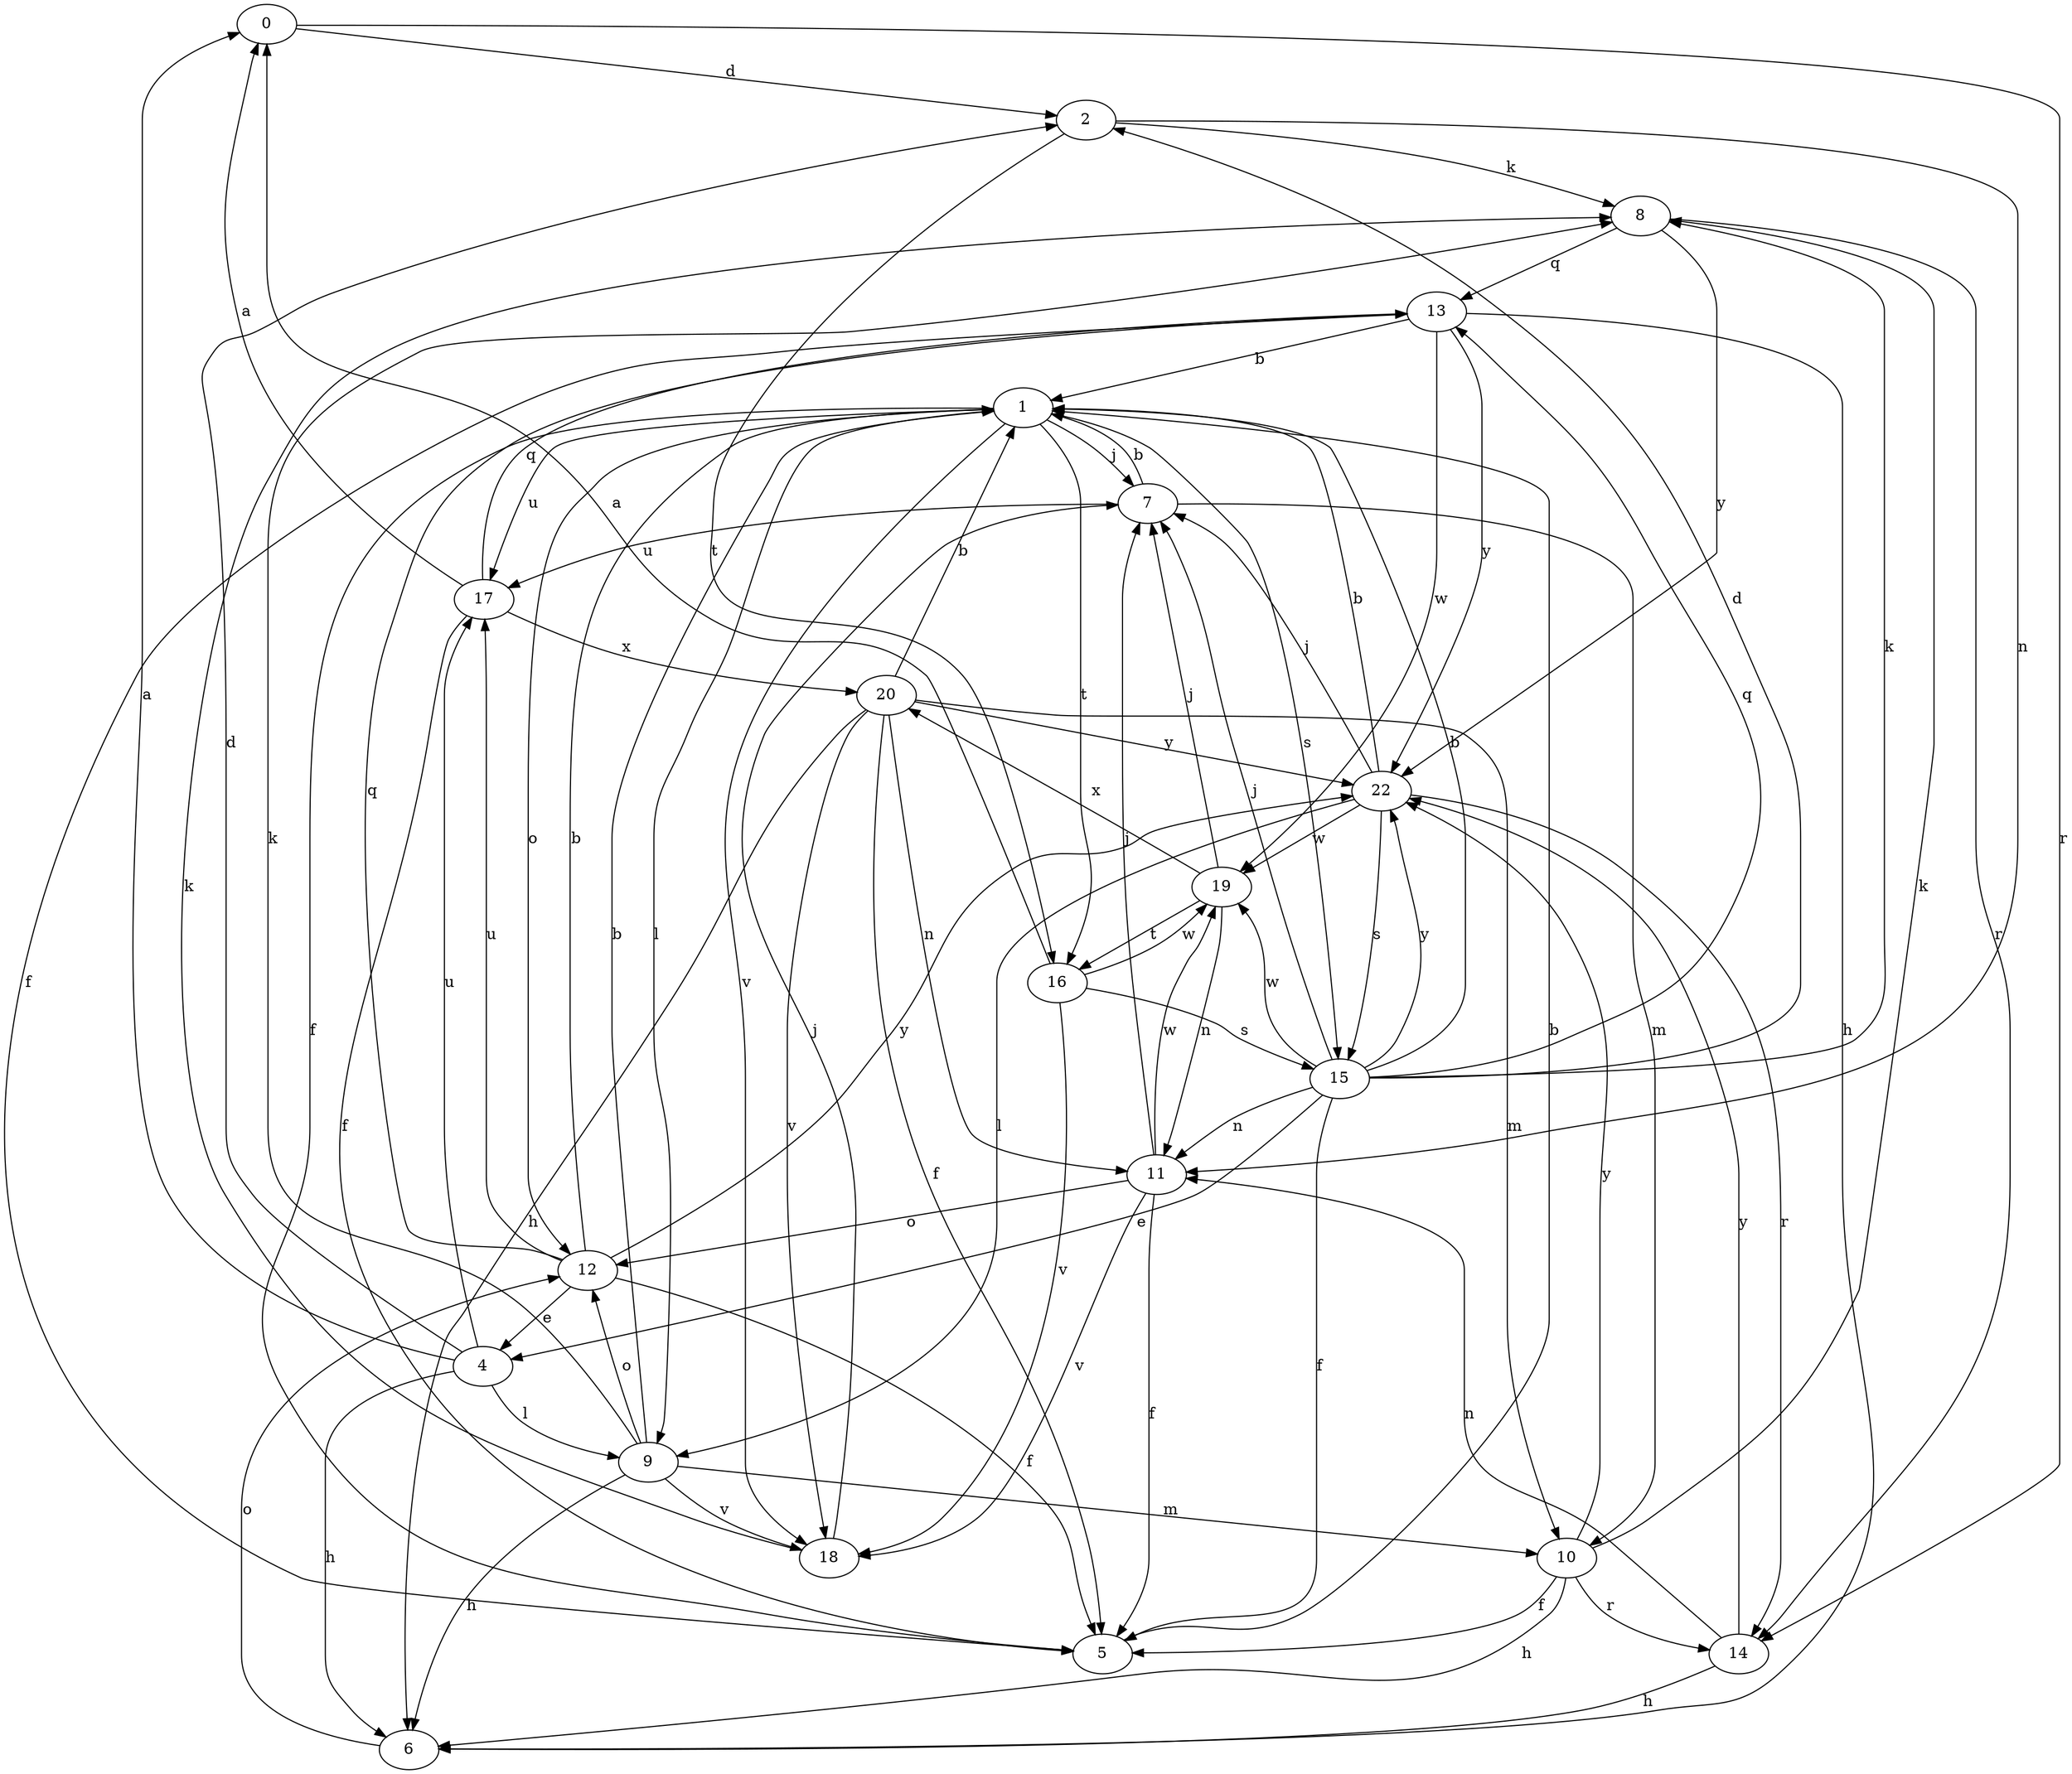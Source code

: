 strict digraph  {
0;
1;
2;
4;
5;
6;
7;
8;
9;
10;
11;
12;
13;
14;
15;
16;
17;
18;
19;
20;
22;
0 -> 2  [label=d];
0 -> 14  [label=r];
1 -> 5  [label=f];
1 -> 7  [label=j];
1 -> 9  [label=l];
1 -> 12  [label=o];
1 -> 15  [label=s];
1 -> 16  [label=t];
1 -> 17  [label=u];
1 -> 18  [label=v];
2 -> 8  [label=k];
2 -> 11  [label=n];
2 -> 16  [label=t];
4 -> 0  [label=a];
4 -> 2  [label=d];
4 -> 6  [label=h];
4 -> 9  [label=l];
4 -> 17  [label=u];
5 -> 1  [label=b];
6 -> 12  [label=o];
7 -> 1  [label=b];
7 -> 10  [label=m];
7 -> 17  [label=u];
8 -> 13  [label=q];
8 -> 14  [label=r];
8 -> 22  [label=y];
9 -> 1  [label=b];
9 -> 6  [label=h];
9 -> 8  [label=k];
9 -> 10  [label=m];
9 -> 12  [label=o];
9 -> 18  [label=v];
10 -> 5  [label=f];
10 -> 6  [label=h];
10 -> 8  [label=k];
10 -> 14  [label=r];
10 -> 22  [label=y];
11 -> 5  [label=f];
11 -> 7  [label=j];
11 -> 12  [label=o];
11 -> 18  [label=v];
11 -> 19  [label=w];
12 -> 1  [label=b];
12 -> 4  [label=e];
12 -> 5  [label=f];
12 -> 13  [label=q];
12 -> 17  [label=u];
12 -> 22  [label=y];
13 -> 1  [label=b];
13 -> 5  [label=f];
13 -> 6  [label=h];
13 -> 19  [label=w];
13 -> 22  [label=y];
14 -> 6  [label=h];
14 -> 11  [label=n];
14 -> 22  [label=y];
15 -> 1  [label=b];
15 -> 2  [label=d];
15 -> 4  [label=e];
15 -> 5  [label=f];
15 -> 7  [label=j];
15 -> 8  [label=k];
15 -> 11  [label=n];
15 -> 13  [label=q];
15 -> 19  [label=w];
15 -> 22  [label=y];
16 -> 0  [label=a];
16 -> 15  [label=s];
16 -> 18  [label=v];
16 -> 19  [label=w];
17 -> 0  [label=a];
17 -> 5  [label=f];
17 -> 13  [label=q];
17 -> 20  [label=x];
18 -> 7  [label=j];
18 -> 8  [label=k];
19 -> 7  [label=j];
19 -> 11  [label=n];
19 -> 16  [label=t];
19 -> 20  [label=x];
20 -> 1  [label=b];
20 -> 5  [label=f];
20 -> 6  [label=h];
20 -> 10  [label=m];
20 -> 11  [label=n];
20 -> 18  [label=v];
20 -> 22  [label=y];
22 -> 1  [label=b];
22 -> 7  [label=j];
22 -> 9  [label=l];
22 -> 14  [label=r];
22 -> 15  [label=s];
22 -> 19  [label=w];
}
